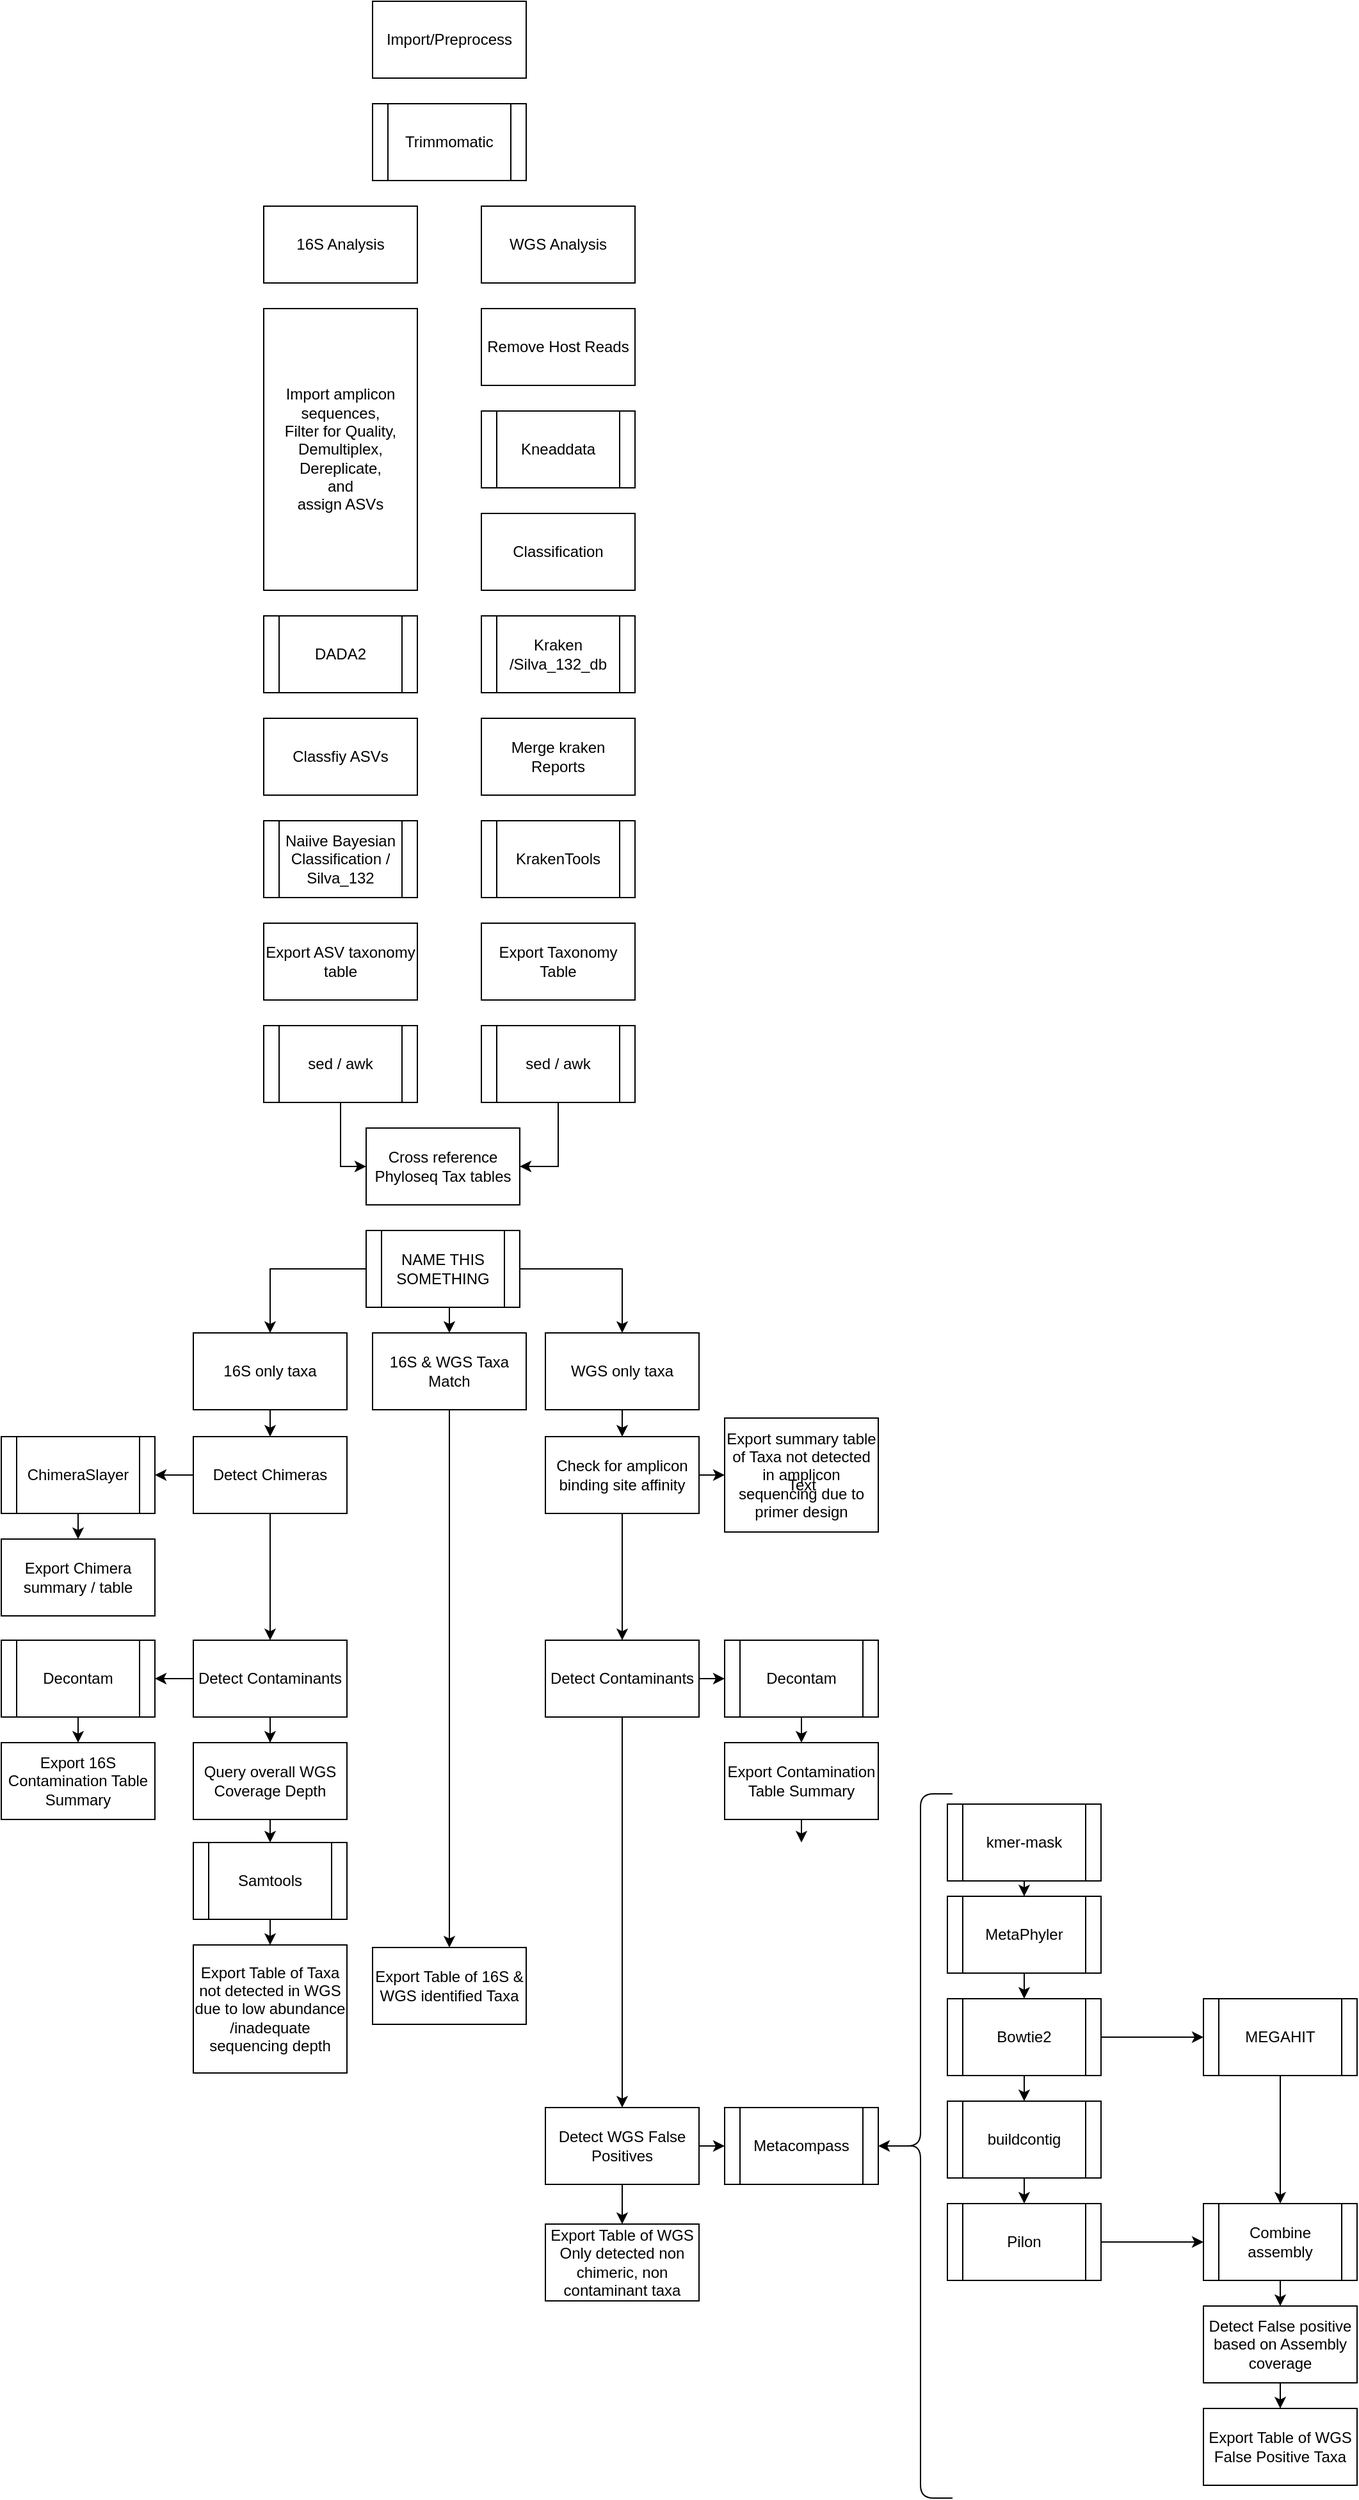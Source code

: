 <mxfile version="12.3.3" type="github" pages="1">
  <diagram id="aIfodTEEhpYNLTLujZq8" name="Page-1">
    <mxGraphModel dx="1662" dy="763" grid="1" gridSize="10" guides="1" tooltips="1" connect="1" arrows="1" fold="1" page="1" pageScale="1" pageWidth="850" pageHeight="1100" math="0" shadow="0">
      <root>
        <mxCell id="0"/>
        <mxCell id="1" parent="0"/>
        <mxCell id="z1Qga7K4hBXqa47U3bRo-22" value="Import amplicon sequences, &lt;br&gt;Filter for Quality, Demultiplex, Dereplicate, &lt;br&gt;and &lt;br&gt;assign ASVs" style="rounded=0;whiteSpace=wrap;html=1;" parent="1" vertex="1">
          <mxGeometry x="282" y="240" width="120" height="220" as="geometry"/>
        </mxCell>
        <mxCell id="z1Qga7K4hBXqa47U3bRo-24" value="DADA2" style="shape=process;whiteSpace=wrap;html=1;backgroundOutline=1;" parent="1" vertex="1">
          <mxGeometry x="282" y="480" width="120" height="60" as="geometry"/>
        </mxCell>
        <mxCell id="z1Qga7K4hBXqa47U3bRo-25" value="Classfiy ASVs" style="rounded=0;whiteSpace=wrap;html=1;" parent="1" vertex="1">
          <mxGeometry x="282" y="560" width="120" height="60" as="geometry"/>
        </mxCell>
        <mxCell id="z1Qga7K4hBXqa47U3bRo-26" value="Naiive Bayesian Classification / Silva_132" style="shape=process;whiteSpace=wrap;html=1;backgroundOutline=1;" parent="1" vertex="1">
          <mxGeometry x="282" y="640" width="120" height="60" as="geometry"/>
        </mxCell>
        <mxCell id="z1Qga7K4hBXqa47U3bRo-27" value="Export ASV taxonomy table" style="rounded=0;whiteSpace=wrap;html=1;" parent="1" vertex="1">
          <mxGeometry x="282" y="720" width="120" height="60" as="geometry"/>
        </mxCell>
        <mxCell id="L1kEnAJ-R0f61a4gFqN5-117" style="edgeStyle=elbowEdgeStyle;rounded=0;orthogonalLoop=1;jettySize=auto;html=1;exitX=0.5;exitY=1;exitDx=0;exitDy=0;entryX=0;entryY=0.5;entryDx=0;entryDy=0;" edge="1" parent="1" source="z1Qga7K4hBXqa47U3bRo-28" target="L1kEnAJ-R0f61a4gFqN5-6">
          <mxGeometry relative="1" as="geometry">
            <Array as="points">
              <mxPoint x="342" y="880"/>
            </Array>
          </mxGeometry>
        </mxCell>
        <mxCell id="z1Qga7K4hBXqa47U3bRo-28" value="sed / awk" style="shape=process;whiteSpace=wrap;html=1;backgroundOutline=1;" parent="1" vertex="1">
          <mxGeometry x="282" y="800" width="120" height="60" as="geometry"/>
        </mxCell>
        <mxCell id="vO8cuKI6ajwZZJrB0dNT-1" value="16S Analysis" style="rounded=0;whiteSpace=wrap;html=1;" parent="1" vertex="1">
          <mxGeometry x="282" y="160" width="120" height="60" as="geometry"/>
        </mxCell>
        <mxCell id="vO8cuKI6ajwZZJrB0dNT-2" value="Import/Preprocess" style="rounded=0;whiteSpace=wrap;html=1;" parent="1" vertex="1">
          <mxGeometry x="367" width="120" height="60" as="geometry"/>
        </mxCell>
        <mxCell id="vO8cuKI6ajwZZJrB0dNT-3" value="Trimmomatic" style="shape=process;whiteSpace=wrap;html=1;backgroundOutline=1;" parent="1" vertex="1">
          <mxGeometry x="367" y="80" width="120" height="60" as="geometry"/>
        </mxCell>
        <mxCell id="vO8cuKI6ajwZZJrB0dNT-4" value="Remove Host Reads" style="rounded=0;whiteSpace=wrap;html=1;" parent="1" vertex="1">
          <mxGeometry x="452" y="240" width="120" height="60" as="geometry"/>
        </mxCell>
        <mxCell id="vO8cuKI6ajwZZJrB0dNT-5" value="Kneaddata" style="shape=process;whiteSpace=wrap;html=1;backgroundOutline=1;" parent="1" vertex="1">
          <mxGeometry x="452" y="320" width="120" height="60" as="geometry"/>
        </mxCell>
        <mxCell id="vO8cuKI6ajwZZJrB0dNT-6" value="Classification" style="rounded=0;whiteSpace=wrap;html=1;" parent="1" vertex="1">
          <mxGeometry x="452" y="400" width="120" height="60" as="geometry"/>
        </mxCell>
        <mxCell id="vO8cuKI6ajwZZJrB0dNT-7" value="Kraken /Silva_132_db" style="shape=process;whiteSpace=wrap;html=1;backgroundOutline=1;" parent="1" vertex="1">
          <mxGeometry x="452" y="480" width="120" height="60" as="geometry"/>
        </mxCell>
        <mxCell id="vO8cuKI6ajwZZJrB0dNT-8" value="Merge kraken Reports" style="rounded=0;whiteSpace=wrap;html=1;" parent="1" vertex="1">
          <mxGeometry x="452" y="560" width="120" height="60" as="geometry"/>
        </mxCell>
        <mxCell id="vO8cuKI6ajwZZJrB0dNT-9" value="KrakenTools" style="shape=process;whiteSpace=wrap;html=1;backgroundOutline=1;" parent="1" vertex="1">
          <mxGeometry x="452" y="640" width="120" height="60" as="geometry"/>
        </mxCell>
        <mxCell id="vO8cuKI6ajwZZJrB0dNT-10" value="WGS Analysis" style="rounded=0;whiteSpace=wrap;html=1;" parent="1" vertex="1">
          <mxGeometry x="452" y="160" width="120" height="60" as="geometry"/>
        </mxCell>
        <mxCell id="L1kEnAJ-R0f61a4gFqN5-2" value="Export Taxonomy Table" style="rounded=0;whiteSpace=wrap;html=1;" vertex="1" parent="1">
          <mxGeometry x="452" y="720" width="120" height="60" as="geometry"/>
        </mxCell>
        <mxCell id="L1kEnAJ-R0f61a4gFqN5-115" style="edgeStyle=elbowEdgeStyle;rounded=0;orthogonalLoop=1;jettySize=auto;html=1;exitX=0.5;exitY=1;exitDx=0;exitDy=0;entryX=1;entryY=0.5;entryDx=0;entryDy=0;" edge="1" parent="1" source="L1kEnAJ-R0f61a4gFqN5-5" target="L1kEnAJ-R0f61a4gFqN5-6">
          <mxGeometry relative="1" as="geometry">
            <Array as="points">
              <mxPoint x="512" y="890"/>
            </Array>
          </mxGeometry>
        </mxCell>
        <mxCell id="L1kEnAJ-R0f61a4gFqN5-5" value="sed / awk" style="shape=process;whiteSpace=wrap;html=1;backgroundOutline=1;" vertex="1" parent="1">
          <mxGeometry x="452" y="800" width="120" height="60" as="geometry"/>
        </mxCell>
        <mxCell id="L1kEnAJ-R0f61a4gFqN5-6" value="Cross reference Phyloseq Tax tables" style="rounded=0;whiteSpace=wrap;html=1;" vertex="1" parent="1">
          <mxGeometry x="362" y="880" width="120" height="60" as="geometry"/>
        </mxCell>
        <mxCell id="L1kEnAJ-R0f61a4gFqN5-18" style="edgeStyle=orthogonalEdgeStyle;rounded=0;orthogonalLoop=1;jettySize=auto;html=1;exitX=0.5;exitY=1;exitDx=0;exitDy=0;entryX=0.5;entryY=0;entryDx=0;entryDy=0;" edge="1" parent="1" source="L1kEnAJ-R0f61a4gFqN5-7" target="L1kEnAJ-R0f61a4gFqN5-9">
          <mxGeometry relative="1" as="geometry"/>
        </mxCell>
        <mxCell id="L1kEnAJ-R0f61a4gFqN5-19" style="edgeStyle=orthogonalEdgeStyle;rounded=0;orthogonalLoop=1;jettySize=auto;html=1;exitX=0;exitY=0.5;exitDx=0;exitDy=0;entryX=0.5;entryY=0;entryDx=0;entryDy=0;" edge="1" parent="1" source="L1kEnAJ-R0f61a4gFqN5-7" target="L1kEnAJ-R0f61a4gFqN5-8">
          <mxGeometry relative="1" as="geometry"/>
        </mxCell>
        <mxCell id="L1kEnAJ-R0f61a4gFqN5-20" style="edgeStyle=orthogonalEdgeStyle;rounded=0;orthogonalLoop=1;jettySize=auto;html=1;exitX=1;exitY=0.5;exitDx=0;exitDy=0;entryX=0.5;entryY=0;entryDx=0;entryDy=0;" edge="1" parent="1" source="L1kEnAJ-R0f61a4gFqN5-7" target="L1kEnAJ-R0f61a4gFqN5-10">
          <mxGeometry relative="1" as="geometry"/>
        </mxCell>
        <mxCell id="L1kEnAJ-R0f61a4gFqN5-7" value="NAME THIS SOMETHING" style="shape=process;whiteSpace=wrap;html=1;backgroundOutline=1;" vertex="1" parent="1">
          <mxGeometry x="362" y="960" width="120" height="60" as="geometry"/>
        </mxCell>
        <mxCell id="L1kEnAJ-R0f61a4gFqN5-12" value="" style="edgeStyle=orthogonalEdgeStyle;rounded=0;orthogonalLoop=1;jettySize=auto;html=1;" edge="1" parent="1" source="L1kEnAJ-R0f61a4gFqN5-8" target="L1kEnAJ-R0f61a4gFqN5-11">
          <mxGeometry relative="1" as="geometry"/>
        </mxCell>
        <mxCell id="L1kEnAJ-R0f61a4gFqN5-8" value="16S only taxa" style="rounded=0;whiteSpace=wrap;html=1;" vertex="1" parent="1">
          <mxGeometry x="227" y="1040" width="120" height="60" as="geometry"/>
        </mxCell>
        <mxCell id="L1kEnAJ-R0f61a4gFqN5-26" value="" style="edgeStyle=orthogonalEdgeStyle;rounded=0;orthogonalLoop=1;jettySize=auto;html=1;" edge="1" parent="1" source="L1kEnAJ-R0f61a4gFqN5-11" target="L1kEnAJ-R0f61a4gFqN5-25">
          <mxGeometry relative="1" as="geometry"/>
        </mxCell>
        <mxCell id="L1kEnAJ-R0f61a4gFqN5-30" value="" style="edgeStyle=orthogonalEdgeStyle;rounded=0;orthogonalLoop=1;jettySize=auto;html=1;entryX=1;entryY=0.5;entryDx=0;entryDy=0;" edge="1" parent="1" source="L1kEnAJ-R0f61a4gFqN5-11" target="L1kEnAJ-R0f61a4gFqN5-31">
          <mxGeometry relative="1" as="geometry">
            <mxPoint x="147" y="1210" as="targetPoint"/>
          </mxGeometry>
        </mxCell>
        <mxCell id="L1kEnAJ-R0f61a4gFqN5-11" value="Detect Chimeras" style="rounded=0;whiteSpace=wrap;html=1;" vertex="1" parent="1">
          <mxGeometry x="227" y="1121" width="120" height="60" as="geometry"/>
        </mxCell>
        <mxCell id="L1kEnAJ-R0f61a4gFqN5-28" value="" style="edgeStyle=orthogonalEdgeStyle;rounded=0;orthogonalLoop=1;jettySize=auto;html=1;" edge="1" parent="1" source="L1kEnAJ-R0f61a4gFqN5-25" target="L1kEnAJ-R0f61a4gFqN5-27">
          <mxGeometry relative="1" as="geometry"/>
        </mxCell>
        <mxCell id="L1kEnAJ-R0f61a4gFqN5-35" style="edgeStyle=orthogonalEdgeStyle;rounded=0;orthogonalLoop=1;jettySize=auto;html=1;exitX=0;exitY=0.5;exitDx=0;exitDy=0;entryX=1;entryY=0.5;entryDx=0;entryDy=0;" edge="1" parent="1" source="L1kEnAJ-R0f61a4gFqN5-25" target="L1kEnAJ-R0f61a4gFqN5-34">
          <mxGeometry relative="1" as="geometry"/>
        </mxCell>
        <mxCell id="L1kEnAJ-R0f61a4gFqN5-25" value="Detect Contaminants" style="rounded=0;whiteSpace=wrap;html=1;" vertex="1" parent="1">
          <mxGeometry x="227" y="1280" width="120" height="60" as="geometry"/>
        </mxCell>
        <mxCell id="L1kEnAJ-R0f61a4gFqN5-113" style="edgeStyle=elbowEdgeStyle;rounded=0;orthogonalLoop=1;jettySize=auto;html=1;exitX=0.5;exitY=1;exitDx=0;exitDy=0;entryX=0.5;entryY=0;entryDx=0;entryDy=0;" edge="1" parent="1" source="L1kEnAJ-R0f61a4gFqN5-27" target="L1kEnAJ-R0f61a4gFqN5-57">
          <mxGeometry relative="1" as="geometry"/>
        </mxCell>
        <mxCell id="L1kEnAJ-R0f61a4gFqN5-27" value="Query overall WGS Coverage Depth" style="rounded=0;whiteSpace=wrap;html=1;" vertex="1" parent="1">
          <mxGeometry x="227" y="1360" width="120" height="60" as="geometry"/>
        </mxCell>
        <mxCell id="L1kEnAJ-R0f61a4gFqN5-14" value="" style="edgeStyle=orthogonalEdgeStyle;rounded=0;orthogonalLoop=1;jettySize=auto;html=1;" edge="1" parent="1" source="L1kEnAJ-R0f61a4gFqN5-9" target="L1kEnAJ-R0f61a4gFqN5-13">
          <mxGeometry relative="1" as="geometry"/>
        </mxCell>
        <mxCell id="L1kEnAJ-R0f61a4gFqN5-9" value="16S &amp;amp; WGS Taxa Match" style="rounded=0;whiteSpace=wrap;html=1;" vertex="1" parent="1">
          <mxGeometry x="367" y="1040" width="120" height="60" as="geometry"/>
        </mxCell>
        <mxCell id="L1kEnAJ-R0f61a4gFqN5-13" value="Export Table of 16S &amp;amp; WGS identified Taxa" style="rounded=0;whiteSpace=wrap;html=1;" vertex="1" parent="1">
          <mxGeometry x="367" y="1520" width="120" height="60" as="geometry"/>
        </mxCell>
        <mxCell id="L1kEnAJ-R0f61a4gFqN5-16" value="" style="edgeStyle=orthogonalEdgeStyle;rounded=0;orthogonalLoop=1;jettySize=auto;html=1;" edge="1" parent="1" source="L1kEnAJ-R0f61a4gFqN5-10" target="L1kEnAJ-R0f61a4gFqN5-15">
          <mxGeometry relative="1" as="geometry"/>
        </mxCell>
        <mxCell id="L1kEnAJ-R0f61a4gFqN5-10" value="WGS only taxa" style="rounded=0;whiteSpace=wrap;html=1;" vertex="1" parent="1">
          <mxGeometry x="502" y="1040" width="120" height="60" as="geometry"/>
        </mxCell>
        <mxCell id="L1kEnAJ-R0f61a4gFqN5-22" value="" style="edgeStyle=orthogonalEdgeStyle;rounded=0;orthogonalLoop=1;jettySize=auto;html=1;" edge="1" parent="1" source="L1kEnAJ-R0f61a4gFqN5-15" target="L1kEnAJ-R0f61a4gFqN5-21">
          <mxGeometry relative="1" as="geometry"/>
        </mxCell>
        <mxCell id="L1kEnAJ-R0f61a4gFqN5-111" style="edgeStyle=elbowEdgeStyle;rounded=0;orthogonalLoop=1;jettySize=auto;html=1;exitX=1;exitY=0.5;exitDx=0;exitDy=0;" edge="1" parent="1" source="L1kEnAJ-R0f61a4gFqN5-15" target="L1kEnAJ-R0f61a4gFqN5-61">
          <mxGeometry relative="1" as="geometry"/>
        </mxCell>
        <mxCell id="L1kEnAJ-R0f61a4gFqN5-15" value="Check for amplicon binding site affinity" style="rounded=0;whiteSpace=wrap;html=1;" vertex="1" parent="1">
          <mxGeometry x="502" y="1121" width="120" height="60" as="geometry"/>
        </mxCell>
        <mxCell id="L1kEnAJ-R0f61a4gFqN5-61" value="Export summary table of Taxa not detected in amplicon sequencing due to primer design" style="rounded=0;whiteSpace=wrap;html=1;" vertex="1" parent="1">
          <mxGeometry x="642" y="1106.5" width="120" height="89" as="geometry"/>
        </mxCell>
        <mxCell id="L1kEnAJ-R0f61a4gFqN5-64" style="edgeStyle=elbowEdgeStyle;rounded=0;orthogonalLoop=1;jettySize=auto;html=1;exitX=1;exitY=0.5;exitDx=0;exitDy=0;entryX=0;entryY=0.5;entryDx=0;entryDy=0;" edge="1" parent="1" source="L1kEnAJ-R0f61a4gFqN5-21" target="L1kEnAJ-R0f61a4gFqN5-63">
          <mxGeometry relative="1" as="geometry"/>
        </mxCell>
        <mxCell id="L1kEnAJ-R0f61a4gFqN5-69" value="" style="edgeStyle=elbowEdgeStyle;rounded=0;orthogonalLoop=1;jettySize=auto;html=1;" edge="1" parent="1" source="L1kEnAJ-R0f61a4gFqN5-21" target="L1kEnAJ-R0f61a4gFqN5-68">
          <mxGeometry relative="1" as="geometry"/>
        </mxCell>
        <mxCell id="L1kEnAJ-R0f61a4gFqN5-21" value="Detect Contaminants" style="rounded=0;whiteSpace=wrap;html=1;" vertex="1" parent="1">
          <mxGeometry x="502" y="1280" width="120" height="60" as="geometry"/>
        </mxCell>
        <mxCell id="L1kEnAJ-R0f61a4gFqN5-82" style="edgeStyle=elbowEdgeStyle;rounded=0;orthogonalLoop=1;jettySize=auto;html=1;exitX=1;exitY=0.5;exitDx=0;exitDy=0;entryX=0;entryY=0.5;entryDx=0;entryDy=0;" edge="1" parent="1" source="L1kEnAJ-R0f61a4gFqN5-68" target="L1kEnAJ-R0f61a4gFqN5-81">
          <mxGeometry relative="1" as="geometry"/>
        </mxCell>
        <mxCell id="L1kEnAJ-R0f61a4gFqN5-110" style="edgeStyle=elbowEdgeStyle;rounded=0;orthogonalLoop=1;jettySize=auto;html=1;exitX=0.5;exitY=1;exitDx=0;exitDy=0;entryX=0.5;entryY=0;entryDx=0;entryDy=0;" edge="1" parent="1" source="L1kEnAJ-R0f61a4gFqN5-68" target="L1kEnAJ-R0f61a4gFqN5-23">
          <mxGeometry relative="1" as="geometry"/>
        </mxCell>
        <mxCell id="L1kEnAJ-R0f61a4gFqN5-68" value="Detect WGS False Positives" style="rounded=0;whiteSpace=wrap;html=1;" vertex="1" parent="1">
          <mxGeometry x="502" y="1645" width="120" height="60" as="geometry"/>
        </mxCell>
        <mxCell id="L1kEnAJ-R0f61a4gFqN5-23" value="Export Table of WGS Only detected non chimeric, non contaminant taxa" style="rounded=0;whiteSpace=wrap;html=1;" vertex="1" parent="1">
          <mxGeometry x="502" y="1736" width="120" height="60" as="geometry"/>
        </mxCell>
        <mxCell id="L1kEnAJ-R0f61a4gFqN5-53" style="edgeStyle=elbowEdgeStyle;rounded=0;orthogonalLoop=1;jettySize=auto;html=1;exitX=0.5;exitY=1;exitDx=0;exitDy=0;entryX=0.5;entryY=0;entryDx=0;entryDy=0;" edge="1" parent="1" source="L1kEnAJ-R0f61a4gFqN5-31" target="L1kEnAJ-R0f61a4gFqN5-52">
          <mxGeometry relative="1" as="geometry"/>
        </mxCell>
        <mxCell id="L1kEnAJ-R0f61a4gFqN5-31" value="ChimeraSlayer" style="shape=process;whiteSpace=wrap;html=1;backgroundOutline=1;" vertex="1" parent="1">
          <mxGeometry x="77" y="1121" width="120" height="60" as="geometry"/>
        </mxCell>
        <mxCell id="L1kEnAJ-R0f61a4gFqN5-56" style="edgeStyle=elbowEdgeStyle;rounded=0;orthogonalLoop=1;jettySize=auto;html=1;exitX=0.5;exitY=1;exitDx=0;exitDy=0;" edge="1" parent="1" source="L1kEnAJ-R0f61a4gFqN5-34" target="L1kEnAJ-R0f61a4gFqN5-55">
          <mxGeometry relative="1" as="geometry"/>
        </mxCell>
        <mxCell id="L1kEnAJ-R0f61a4gFqN5-34" value="Decontam" style="shape=process;whiteSpace=wrap;html=1;backgroundOutline=1;" vertex="1" parent="1">
          <mxGeometry x="77" y="1280" width="120" height="60" as="geometry"/>
        </mxCell>
        <mxCell id="L1kEnAJ-R0f61a4gFqN5-52" value="Export Chimera summary / table" style="rounded=0;whiteSpace=wrap;html=1;labelBackgroundColor=#ffffff;" vertex="1" parent="1">
          <mxGeometry x="77" y="1201" width="120" height="60" as="geometry"/>
        </mxCell>
        <mxCell id="L1kEnAJ-R0f61a4gFqN5-55" value="Export 16S Contamination Table Summary" style="rounded=0;whiteSpace=wrap;html=1;labelBackgroundColor=#ffffff;" vertex="1" parent="1">
          <mxGeometry x="77" y="1360" width="120" height="60" as="geometry"/>
        </mxCell>
        <mxCell id="L1kEnAJ-R0f61a4gFqN5-67" style="edgeStyle=elbowEdgeStyle;rounded=0;orthogonalLoop=1;jettySize=auto;html=1;exitX=0.5;exitY=1;exitDx=0;exitDy=0;entryX=0.5;entryY=0;entryDx=0;entryDy=0;" edge="1" parent="1" source="L1kEnAJ-R0f61a4gFqN5-57" target="L1kEnAJ-R0f61a4gFqN5-60">
          <mxGeometry relative="1" as="geometry"/>
        </mxCell>
        <mxCell id="L1kEnAJ-R0f61a4gFqN5-57" value="Samtools" style="shape=process;whiteSpace=wrap;html=1;backgroundOutline=1;labelBackgroundColor=#ffffff;" vertex="1" parent="1">
          <mxGeometry x="227" y="1438" width="120" height="60" as="geometry"/>
        </mxCell>
        <mxCell id="L1kEnAJ-R0f61a4gFqN5-60" value="Export Table of Taxa not detected in WGS due to low abundance /inadequate sequencing depth" style="rounded=0;whiteSpace=wrap;html=1;labelBackgroundColor=#ffffff;" vertex="1" parent="1">
          <mxGeometry x="227" y="1518" width="120" height="100" as="geometry"/>
        </mxCell>
        <mxCell id="L1kEnAJ-R0f61a4gFqN5-66" style="edgeStyle=elbowEdgeStyle;rounded=0;orthogonalLoop=1;jettySize=auto;html=1;exitX=0.5;exitY=1;exitDx=0;exitDy=0;entryX=0.5;entryY=0;entryDx=0;entryDy=0;" edge="1" parent="1" source="L1kEnAJ-R0f61a4gFqN5-63" target="L1kEnAJ-R0f61a4gFqN5-65">
          <mxGeometry relative="1" as="geometry"/>
        </mxCell>
        <mxCell id="L1kEnAJ-R0f61a4gFqN5-63" value="Decontam" style="shape=process;whiteSpace=wrap;html=1;backgroundOutline=1;labelBackgroundColor=#ffffff;" vertex="1" parent="1">
          <mxGeometry x="642" y="1280" width="120" height="60" as="geometry"/>
        </mxCell>
        <mxCell id="L1kEnAJ-R0f61a4gFqN5-80" style="edgeStyle=elbowEdgeStyle;rounded=0;orthogonalLoop=1;jettySize=auto;html=1;exitX=0.5;exitY=1;exitDx=0;exitDy=0;entryX=0.5;entryY=0;entryDx=0;entryDy=0;" edge="1" parent="1" source="L1kEnAJ-R0f61a4gFqN5-65">
          <mxGeometry relative="1" as="geometry">
            <mxPoint x="702" y="1438" as="targetPoint"/>
          </mxGeometry>
        </mxCell>
        <mxCell id="L1kEnAJ-R0f61a4gFqN5-65" value="Export Contamination Table Summary" style="rounded=0;whiteSpace=wrap;html=1;labelBackgroundColor=#ffffff;" vertex="1" parent="1">
          <mxGeometry x="642" y="1360" width="120" height="60" as="geometry"/>
        </mxCell>
        <mxCell id="L1kEnAJ-R0f61a4gFqN5-74" value="Text" style="text;html=1;align=center;verticalAlign=middle;resizable=0;points=[];;autosize=1;" vertex="1" parent="1">
          <mxGeometry x="682" y="1149" width="40" height="20" as="geometry"/>
        </mxCell>
        <mxCell id="L1kEnAJ-R0f61a4gFqN5-81" value="Metacompass" style="shape=process;whiteSpace=wrap;html=1;backgroundOutline=1;labelBackgroundColor=#ffffff;" vertex="1" parent="1">
          <mxGeometry x="642" y="1645" width="120" height="60" as="geometry"/>
        </mxCell>
        <mxCell id="L1kEnAJ-R0f61a4gFqN5-108" style="edgeStyle=elbowEdgeStyle;rounded=0;orthogonalLoop=1;jettySize=auto;html=1;exitX=0.1;exitY=0.5;exitDx=0;exitDy=0;exitPerimeter=0;entryX=1;entryY=0.5;entryDx=0;entryDy=0;" edge="1" parent="1" source="L1kEnAJ-R0f61a4gFqN5-83" target="L1kEnAJ-R0f61a4gFqN5-81">
          <mxGeometry relative="1" as="geometry"/>
        </mxCell>
        <mxCell id="L1kEnAJ-R0f61a4gFqN5-83" value="" style="shape=curlyBracket;whiteSpace=wrap;html=1;rounded=1;labelBackgroundColor=#ffffff;" vertex="1" parent="1">
          <mxGeometry x="770" y="1400" width="50" height="550" as="geometry"/>
        </mxCell>
        <mxCell id="L1kEnAJ-R0f61a4gFqN5-86" value="" style="edgeStyle=elbowEdgeStyle;rounded=0;orthogonalLoop=1;jettySize=auto;html=1;" edge="1" parent="1" source="L1kEnAJ-R0f61a4gFqN5-84" target="L1kEnAJ-R0f61a4gFqN5-85">
          <mxGeometry relative="1" as="geometry"/>
        </mxCell>
        <mxCell id="L1kEnAJ-R0f61a4gFqN5-84" value="kmer-mask" style="shape=process;whiteSpace=wrap;html=1;backgroundOutline=1;labelBackgroundColor=#ffffff;" vertex="1" parent="1">
          <mxGeometry x="816" y="1408" width="120" height="60" as="geometry"/>
        </mxCell>
        <mxCell id="L1kEnAJ-R0f61a4gFqN5-88" value="" style="edgeStyle=elbowEdgeStyle;rounded=0;orthogonalLoop=1;jettySize=auto;html=1;" edge="1" parent="1" source="L1kEnAJ-R0f61a4gFqN5-85" target="L1kEnAJ-R0f61a4gFqN5-87">
          <mxGeometry relative="1" as="geometry"/>
        </mxCell>
        <mxCell id="L1kEnAJ-R0f61a4gFqN5-85" value="MetaPhyler" style="shape=process;whiteSpace=wrap;html=1;backgroundOutline=1;labelBackgroundColor=#ffffff;" vertex="1" parent="1">
          <mxGeometry x="816" y="1480" width="120" height="60" as="geometry"/>
        </mxCell>
        <mxCell id="L1kEnAJ-R0f61a4gFqN5-90" value="" style="edgeStyle=elbowEdgeStyle;rounded=0;orthogonalLoop=1;jettySize=auto;html=1;" edge="1" parent="1" source="L1kEnAJ-R0f61a4gFqN5-87" target="L1kEnAJ-R0f61a4gFqN5-89">
          <mxGeometry relative="1" as="geometry"/>
        </mxCell>
        <mxCell id="L1kEnAJ-R0f61a4gFqN5-96" value="" style="edgeStyle=elbowEdgeStyle;rounded=0;orthogonalLoop=1;jettySize=auto;html=1;" edge="1" parent="1" source="L1kEnAJ-R0f61a4gFqN5-87" target="L1kEnAJ-R0f61a4gFqN5-95">
          <mxGeometry relative="1" as="geometry"/>
        </mxCell>
        <mxCell id="L1kEnAJ-R0f61a4gFqN5-87" value="Bowtie2" style="shape=process;whiteSpace=wrap;html=1;backgroundOutline=1;labelBackgroundColor=#ffffff;" vertex="1" parent="1">
          <mxGeometry x="816" y="1560" width="120" height="60" as="geometry"/>
        </mxCell>
        <mxCell id="L1kEnAJ-R0f61a4gFqN5-99" style="edgeStyle=elbowEdgeStyle;rounded=0;orthogonalLoop=1;jettySize=auto;html=1;exitX=0.5;exitY=1;exitDx=0;exitDy=0;" edge="1" parent="1" source="L1kEnAJ-R0f61a4gFqN5-95" target="L1kEnAJ-R0f61a4gFqN5-93">
          <mxGeometry relative="1" as="geometry"/>
        </mxCell>
        <mxCell id="L1kEnAJ-R0f61a4gFqN5-95" value="MEGAHIT" style="shape=process;whiteSpace=wrap;html=1;backgroundOutline=1;labelBackgroundColor=#ffffff;" vertex="1" parent="1">
          <mxGeometry x="1016" y="1560" width="120" height="60" as="geometry"/>
        </mxCell>
        <mxCell id="L1kEnAJ-R0f61a4gFqN5-92" value="" style="edgeStyle=elbowEdgeStyle;rounded=0;orthogonalLoop=1;jettySize=auto;html=1;" edge="1" parent="1" source="L1kEnAJ-R0f61a4gFqN5-89" target="L1kEnAJ-R0f61a4gFqN5-91">
          <mxGeometry relative="1" as="geometry"/>
        </mxCell>
        <mxCell id="L1kEnAJ-R0f61a4gFqN5-89" value="buildcontig" style="shape=process;whiteSpace=wrap;html=1;backgroundOutline=1;labelBackgroundColor=#ffffff;" vertex="1" parent="1">
          <mxGeometry x="816" y="1640" width="120" height="60" as="geometry"/>
        </mxCell>
        <mxCell id="L1kEnAJ-R0f61a4gFqN5-94" value="" style="edgeStyle=elbowEdgeStyle;rounded=0;orthogonalLoop=1;jettySize=auto;html=1;" edge="1" parent="1" source="L1kEnAJ-R0f61a4gFqN5-91" target="L1kEnAJ-R0f61a4gFqN5-93">
          <mxGeometry relative="1" as="geometry"/>
        </mxCell>
        <mxCell id="L1kEnAJ-R0f61a4gFqN5-91" value="Pilon" style="shape=process;whiteSpace=wrap;html=1;backgroundOutline=1;labelBackgroundColor=#ffffff;" vertex="1" parent="1">
          <mxGeometry x="816" y="1720" width="120" height="60" as="geometry"/>
        </mxCell>
        <mxCell id="L1kEnAJ-R0f61a4gFqN5-101" style="edgeStyle=elbowEdgeStyle;rounded=0;orthogonalLoop=1;jettySize=auto;html=1;exitX=0.5;exitY=1;exitDx=0;exitDy=0;entryX=0.5;entryY=0;entryDx=0;entryDy=0;" edge="1" parent="1" source="L1kEnAJ-R0f61a4gFqN5-93" target="L1kEnAJ-R0f61a4gFqN5-100">
          <mxGeometry relative="1" as="geometry"/>
        </mxCell>
        <mxCell id="L1kEnAJ-R0f61a4gFqN5-93" value="Combine assembly" style="shape=process;whiteSpace=wrap;html=1;backgroundOutline=1;labelBackgroundColor=#ffffff;" vertex="1" parent="1">
          <mxGeometry x="1016" y="1720" width="120" height="60" as="geometry"/>
        </mxCell>
        <mxCell id="L1kEnAJ-R0f61a4gFqN5-103" value="" style="edgeStyle=elbowEdgeStyle;rounded=0;orthogonalLoop=1;jettySize=auto;html=1;" edge="1" parent="1" source="L1kEnAJ-R0f61a4gFqN5-100" target="L1kEnAJ-R0f61a4gFqN5-102">
          <mxGeometry relative="1" as="geometry"/>
        </mxCell>
        <mxCell id="L1kEnAJ-R0f61a4gFqN5-100" value="Detect False positive based on Assembly coverage" style="rounded=0;whiteSpace=wrap;html=1;labelBackgroundColor=#ffffff;" vertex="1" parent="1">
          <mxGeometry x="1016" y="1800" width="120" height="60" as="geometry"/>
        </mxCell>
        <mxCell id="L1kEnAJ-R0f61a4gFqN5-102" value="Export Table of WGS False Positive Taxa" style="rounded=0;whiteSpace=wrap;html=1;labelBackgroundColor=#ffffff;" vertex="1" parent="1">
          <mxGeometry x="1016" y="1880" width="120" height="60" as="geometry"/>
        </mxCell>
      </root>
    </mxGraphModel>
  </diagram>
</mxfile>
